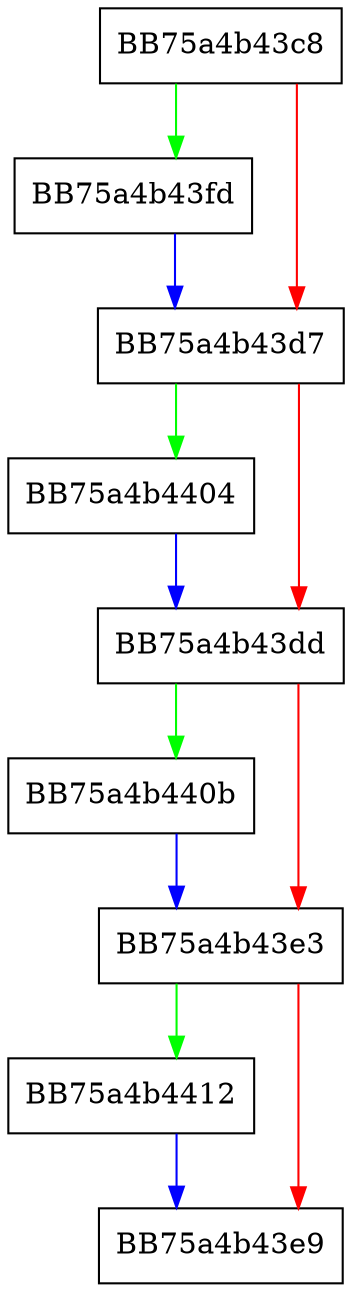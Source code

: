 digraph ApplyMultiSectorFixup {
  node [shape="box"];
  graph [splines=ortho];
  BB75a4b43c8 -> BB75a4b43fd [color="green"];
  BB75a4b43c8 -> BB75a4b43d7 [color="red"];
  BB75a4b43d7 -> BB75a4b4404 [color="green"];
  BB75a4b43d7 -> BB75a4b43dd [color="red"];
  BB75a4b43dd -> BB75a4b440b [color="green"];
  BB75a4b43dd -> BB75a4b43e3 [color="red"];
  BB75a4b43e3 -> BB75a4b4412 [color="green"];
  BB75a4b43e3 -> BB75a4b43e9 [color="red"];
  BB75a4b43fd -> BB75a4b43d7 [color="blue"];
  BB75a4b4404 -> BB75a4b43dd [color="blue"];
  BB75a4b440b -> BB75a4b43e3 [color="blue"];
  BB75a4b4412 -> BB75a4b43e9 [color="blue"];
}